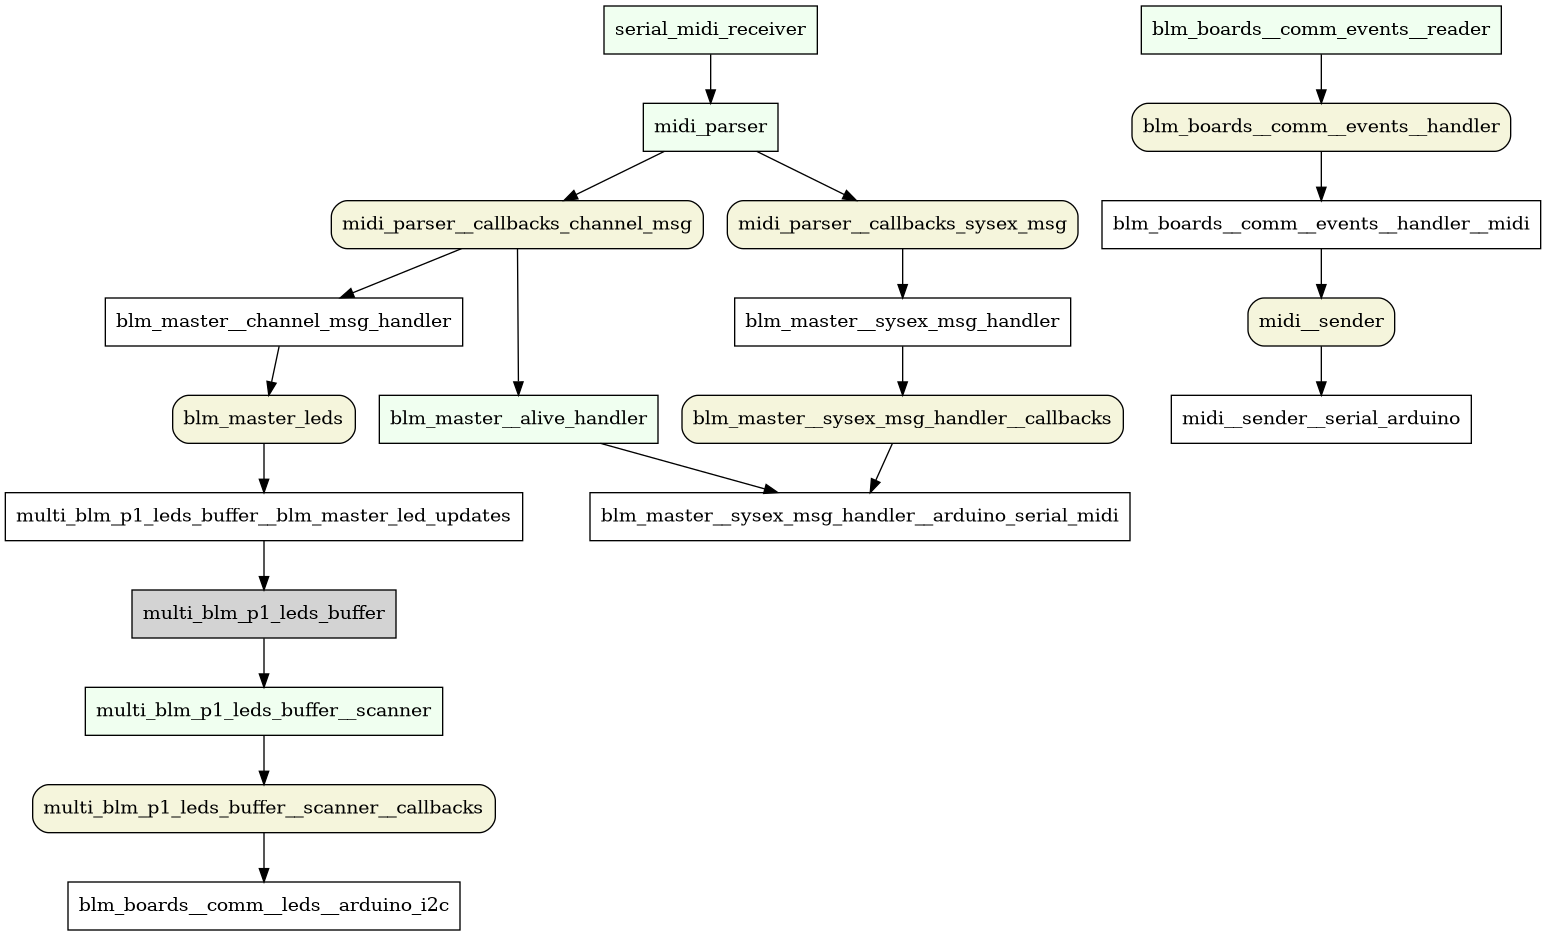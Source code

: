 @startuml
digraph g {

node  [ shape = "record" ];

midi_parser__callbacks_channel_msg          [shape = "Mrecord" style="filled" fillcolor="beige"];
midi_parser__callbacks_sysex_msg            [shape = "Mrecord" style="filled" fillcolor="beige"];
blm_master_leds                             [shape = "Mrecord" style="filled" fillcolor="beige"];
blm_master__sysex_msg_handler__callbacks    [shape = "Mrecord" style="filled" fillcolor="beige"];
multi_blm_p1_leds_buffer__scanner__callbacks[shape = "Mrecord" style="filled" fillcolor="beige"];
blm_boards__comm__events__handler           [shape = "Mrecord" style="filled" fillcolor="beige"];
midi__sender                                [shape = "Mrecord" style="filled" fillcolor="beige"];

multi_blm_p1_leds_buffer                    [style = filled];

multi_blm_p1_leds_buffer__scanner           [style="filled" fillcolor="Honeydew"];
serial_midi_receiver                        [style="filled" fillcolor="Honeydew"];
midi_parser                                 [style="filled" fillcolor="Honeydew"];
blm_boards__comm_events__reader             [style="filled" fillcolor="Honeydew"];
blm_master__alive_handler                   [style="filled" fillcolor="Honeydew"];

serial_midi_receiver
-> midi_parser
-> midi_parser__callbacks_channel_msg
-> blm_master__channel_msg_handler;

blm_master__channel_msg_handler
-> blm_master_leds
-> multi_blm_p1_leds_buffer__blm_master_led_updates
-> multi_blm_p1_leds_buffer
-> multi_blm_p1_leds_buffer__scanner
-> multi_blm_p1_leds_buffer__scanner__callbacks
-> blm_boards__comm__leds__arduino_i2c;

midi_parser
-> midi_parser__callbacks_sysex_msg
-> blm_master__sysex_msg_handler
-> blm_master__sysex_msg_handler__callbacks
-> blm_master__sysex_msg_handler__arduino_serial_midi;

blm_boards__comm_events__reader
-> blm_boards__comm__events__handler
-> blm_boards__comm__events__handler__midi
-> midi__sender
-> midi__sender__serial_arduino;

midi_parser__callbacks_channel_msg
-> blm_master__alive_handler
-> blm_master__sysex_msg_handler__arduino_serial_midi;
}
@enduml
